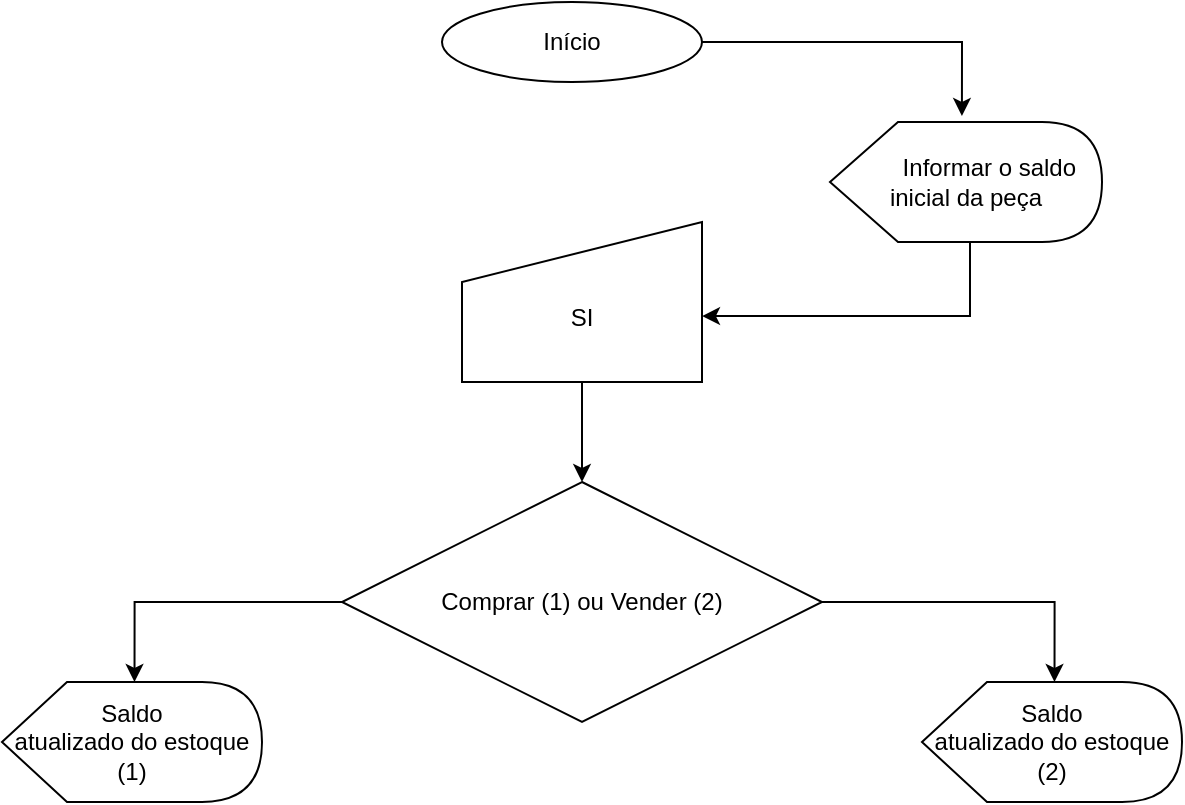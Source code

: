 <mxfile version="21.3.2" type="github">
  <diagram name="Página-1" id="qKS-7aK68ngBk1detBtj">
    <mxGraphModel dx="607" dy="338" grid="1" gridSize="10" guides="1" tooltips="1" connect="1" arrows="1" fold="1" page="1" pageScale="1" pageWidth="827" pageHeight="1169" math="0" shadow="0">
      <root>
        <mxCell id="0" />
        <mxCell id="1" parent="0" />
        <mxCell id="27WwCejkUaeuRzkv7HOE-5" style="edgeStyle=orthogonalEdgeStyle;rounded=0;orthogonalLoop=1;jettySize=auto;html=1;exitX=1;exitY=0.5;exitDx=0;exitDy=0;entryX=0.485;entryY=-0.05;entryDx=0;entryDy=0;entryPerimeter=0;" edge="1" parent="1" source="27WwCejkUaeuRzkv7HOE-2" target="27WwCejkUaeuRzkv7HOE-3">
          <mxGeometry relative="1" as="geometry" />
        </mxCell>
        <mxCell id="27WwCejkUaeuRzkv7HOE-2" value="Início" style="ellipse;whiteSpace=wrap;html=1;" vertex="1" parent="1">
          <mxGeometry x="280" y="20" width="130" height="40" as="geometry" />
        </mxCell>
        <mxCell id="27WwCejkUaeuRzkv7HOE-6" style="edgeStyle=orthogonalEdgeStyle;rounded=0;orthogonalLoop=1;jettySize=auto;html=1;exitX=0;exitY=0;exitDx=70;exitDy=60;exitPerimeter=0;entryX=1;entryY=0.588;entryDx=0;entryDy=0;entryPerimeter=0;" edge="1" parent="1" source="27WwCejkUaeuRzkv7HOE-3" target="27WwCejkUaeuRzkv7HOE-4">
          <mxGeometry relative="1" as="geometry" />
        </mxCell>
        <mxCell id="27WwCejkUaeuRzkv7HOE-3" value="&amp;nbsp; &amp;nbsp; &amp;nbsp; &amp;nbsp;Informar o saldo inicial da peça" style="shape=display;whiteSpace=wrap;html=1;" vertex="1" parent="1">
          <mxGeometry x="474" y="80" width="136" height="60" as="geometry" />
        </mxCell>
        <mxCell id="27WwCejkUaeuRzkv7HOE-8" style="edgeStyle=orthogonalEdgeStyle;rounded=0;orthogonalLoop=1;jettySize=auto;html=1;exitX=0.5;exitY=1;exitDx=0;exitDy=0;entryX=0.5;entryY=0;entryDx=0;entryDy=0;" edge="1" parent="1" source="27WwCejkUaeuRzkv7HOE-4" target="27WwCejkUaeuRzkv7HOE-7">
          <mxGeometry relative="1" as="geometry" />
        </mxCell>
        <mxCell id="27WwCejkUaeuRzkv7HOE-4" value="&lt;br&gt;SI" style="shape=manualInput;whiteSpace=wrap;html=1;" vertex="1" parent="1">
          <mxGeometry x="290" y="130" width="120" height="80" as="geometry" />
        </mxCell>
        <mxCell id="27WwCejkUaeuRzkv7HOE-11" style="edgeStyle=orthogonalEdgeStyle;rounded=0;orthogonalLoop=1;jettySize=auto;html=1;entryX=0;entryY=0;entryDx=66.25;entryDy=0;entryPerimeter=0;" edge="1" parent="1" source="27WwCejkUaeuRzkv7HOE-7" target="27WwCejkUaeuRzkv7HOE-9">
          <mxGeometry relative="1" as="geometry" />
        </mxCell>
        <mxCell id="27WwCejkUaeuRzkv7HOE-12" style="edgeStyle=orthogonalEdgeStyle;rounded=0;orthogonalLoop=1;jettySize=auto;html=1;exitX=1;exitY=0.5;exitDx=0;exitDy=0;entryX=0;entryY=0;entryDx=66.25;entryDy=0;entryPerimeter=0;" edge="1" parent="1" source="27WwCejkUaeuRzkv7HOE-7" target="27WwCejkUaeuRzkv7HOE-10">
          <mxGeometry relative="1" as="geometry" />
        </mxCell>
        <mxCell id="27WwCejkUaeuRzkv7HOE-7" value="Comprar (1) ou Vender (2)" style="rhombus;whiteSpace=wrap;html=1;" vertex="1" parent="1">
          <mxGeometry x="230" y="260" width="240" height="120" as="geometry" />
        </mxCell>
        <mxCell id="27WwCejkUaeuRzkv7HOE-9" value="Saldo&lt;br/&gt;atualizado do estoque (1)" style="shape=display;whiteSpace=wrap;html=1;" vertex="1" parent="1">
          <mxGeometry x="60" y="360" width="130" height="60" as="geometry" />
        </mxCell>
        <mxCell id="27WwCejkUaeuRzkv7HOE-10" value="Saldo&lt;br&gt;atualizado do estoque (2)" style="shape=display;whiteSpace=wrap;html=1;" vertex="1" parent="1">
          <mxGeometry x="520" y="360" width="130" height="60" as="geometry" />
        </mxCell>
      </root>
    </mxGraphModel>
  </diagram>
</mxfile>

